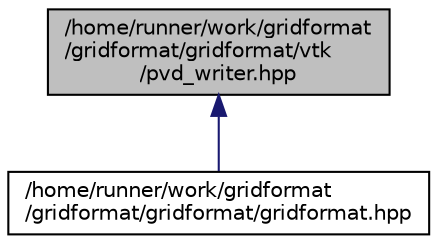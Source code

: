 digraph "/home/runner/work/gridformat/gridformat/gridformat/vtk/pvd_writer.hpp"
{
 // LATEX_PDF_SIZE
  edge [fontname="Helvetica",fontsize="10",labelfontname="Helvetica",labelfontsize="10"];
  node [fontname="Helvetica",fontsize="10",shape=record];
  Node1 [label="/home/runner/work/gridformat\l/gridformat/gridformat/vtk\l/pvd_writer.hpp",height=0.2,width=0.4,color="black", fillcolor="grey75", style="filled", fontcolor="black",tooltip="Writer for .pvd time-series file format."];
  Node1 -> Node2 [dir="back",color="midnightblue",fontsize="10",style="solid",fontname="Helvetica"];
  Node2 [label="/home/runner/work/gridformat\l/gridformat/gridformat/gridformat.hpp",height=0.2,width=0.4,color="black", fillcolor="white", style="filled",URL="$gridformat_8hpp.html",tooltip="This file is the entrypoint to the high-level API exposing all provided writers through a unified int..."];
}
